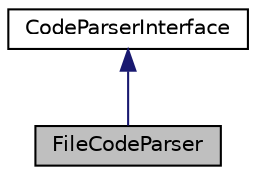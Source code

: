 digraph "FileCodeParser"
{
 // INTERACTIVE_SVG=YES
 // LATEX_PDF_SIZE
  edge [fontname="Helvetica",fontsize="10",labelfontname="Helvetica",labelfontsize="10"];
  node [fontname="Helvetica",fontsize="10",shape=record];
  Node1 [label="FileCodeParser",height=0.2,width=0.4,color="black", fillcolor="grey75", style="filled", fontcolor="black",tooltip="Generic code parser"];
  Node2 -> Node1 [dir="back",color="midnightblue",fontsize="10",style="solid",fontname="Helvetica"];
  Node2 [label="CodeParserInterface",height=0.2,width=0.4,color="black", fillcolor="white", style="filled",URL="$d4/d65/class_code_parser_interface.html",tooltip="Abstract interface for code parsers."];
}
